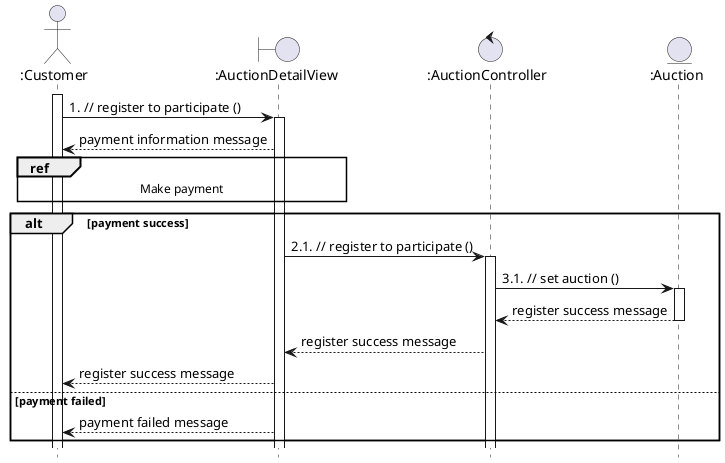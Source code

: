 @startuml register_to_participate
hide footbox

actor ":Customer" as customer
boundary ":AuctionDetailView" as view
control ":AuctionController" as controller
entity ":Auction" as auction

autonumber 1 1 "0."

customer ++
customer -> view ++: // register to participate ()
autonumber stop
view --> customer: payment information message
ref over customer, view: Make payment
alt payment success
    view -> controller ++ : 2.1. // register to participate ()
    controller -> auction ++ : 3.1. // set auction ()
    auction --> controller --: register success message
    controller --> view: register success message
    view --> customer : register success message
else payment failed
    view --> customer : payment failed message
end

@enduml